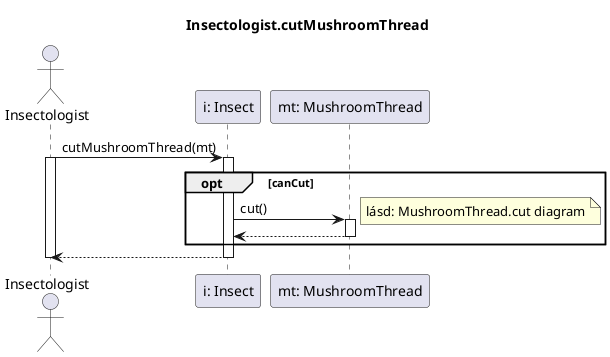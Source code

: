 @startuml Insectologist.cutMushroomThread

title Insectologist.cutMushroomThread

actor "Insectologist" as insectologist
participant "i: Insect" as insect
participant "mt: MushroomThread" as mt

insectologist -> insect: cutMushroomThread(mt)
activate insectologist
activate insect

opt canCut

	insect -> mt: cut()
	note right: lásd: MushroomThread.cut diagram
	activate mt

	insect <-- mt
	deactivate mt

end

insectologist <-- insect
deactivate insect

deactivate insectologist

@enduml